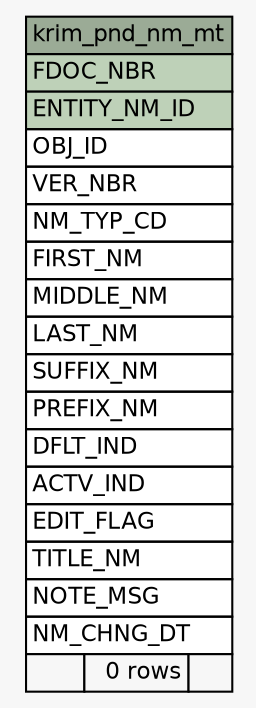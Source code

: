 // dot 2.28.0 on Mac OS X 10.7.2
// SchemaSpy rev 590
digraph "krim_pnd_nm_mt" {
  graph [
    rankdir="RL"
    bgcolor="#f7f7f7"
    nodesep="0.18"
    ranksep="0.46"
    fontname="Helvetica"
    fontsize="11"
  ];
  node [
    fontname="Helvetica"
    fontsize="11"
    shape="plaintext"
  ];
  edge [
    arrowsize="0.8"
  ];
  "krim_pnd_nm_mt" [
    label=<
    <TABLE BORDER="0" CELLBORDER="1" CELLSPACING="0" BGCOLOR="#ffffff">
      <TR><TD COLSPAN="3" BGCOLOR="#9bab96" ALIGN="CENTER">krim_pnd_nm_mt</TD></TR>
      <TR><TD PORT="FDOC_NBR" COLSPAN="3" BGCOLOR="#bed1b8" ALIGN="LEFT">FDOC_NBR</TD></TR>
      <TR><TD PORT="ENTITY_NM_ID" COLSPAN="3" BGCOLOR="#bed1b8" ALIGN="LEFT">ENTITY_NM_ID</TD></TR>
      <TR><TD PORT="OBJ_ID" COLSPAN="3" ALIGN="LEFT">OBJ_ID</TD></TR>
      <TR><TD PORT="VER_NBR" COLSPAN="3" ALIGN="LEFT">VER_NBR</TD></TR>
      <TR><TD PORT="NM_TYP_CD" COLSPAN="3" ALIGN="LEFT">NM_TYP_CD</TD></TR>
      <TR><TD PORT="FIRST_NM" COLSPAN="3" ALIGN="LEFT">FIRST_NM</TD></TR>
      <TR><TD PORT="MIDDLE_NM" COLSPAN="3" ALIGN="LEFT">MIDDLE_NM</TD></TR>
      <TR><TD PORT="LAST_NM" COLSPAN="3" ALIGN="LEFT">LAST_NM</TD></TR>
      <TR><TD PORT="SUFFIX_NM" COLSPAN="3" ALIGN="LEFT">SUFFIX_NM</TD></TR>
      <TR><TD PORT="PREFIX_NM" COLSPAN="3" ALIGN="LEFT">PREFIX_NM</TD></TR>
      <TR><TD PORT="DFLT_IND" COLSPAN="3" ALIGN="LEFT">DFLT_IND</TD></TR>
      <TR><TD PORT="ACTV_IND" COLSPAN="3" ALIGN="LEFT">ACTV_IND</TD></TR>
      <TR><TD PORT="EDIT_FLAG" COLSPAN="3" ALIGN="LEFT">EDIT_FLAG</TD></TR>
      <TR><TD PORT="TITLE_NM" COLSPAN="3" ALIGN="LEFT">TITLE_NM</TD></TR>
      <TR><TD PORT="NOTE_MSG" COLSPAN="3" ALIGN="LEFT">NOTE_MSG</TD></TR>
      <TR><TD PORT="NM_CHNG_DT" COLSPAN="3" ALIGN="LEFT">NM_CHNG_DT</TD></TR>
      <TR><TD ALIGN="LEFT" BGCOLOR="#f7f7f7">  </TD><TD ALIGN="RIGHT" BGCOLOR="#f7f7f7">0 rows</TD><TD ALIGN="RIGHT" BGCOLOR="#f7f7f7">  </TD></TR>
    </TABLE>>
    URL="tables/krim_pnd_nm_mt.html"
    tooltip="krim_pnd_nm_mt"
  ];
}
